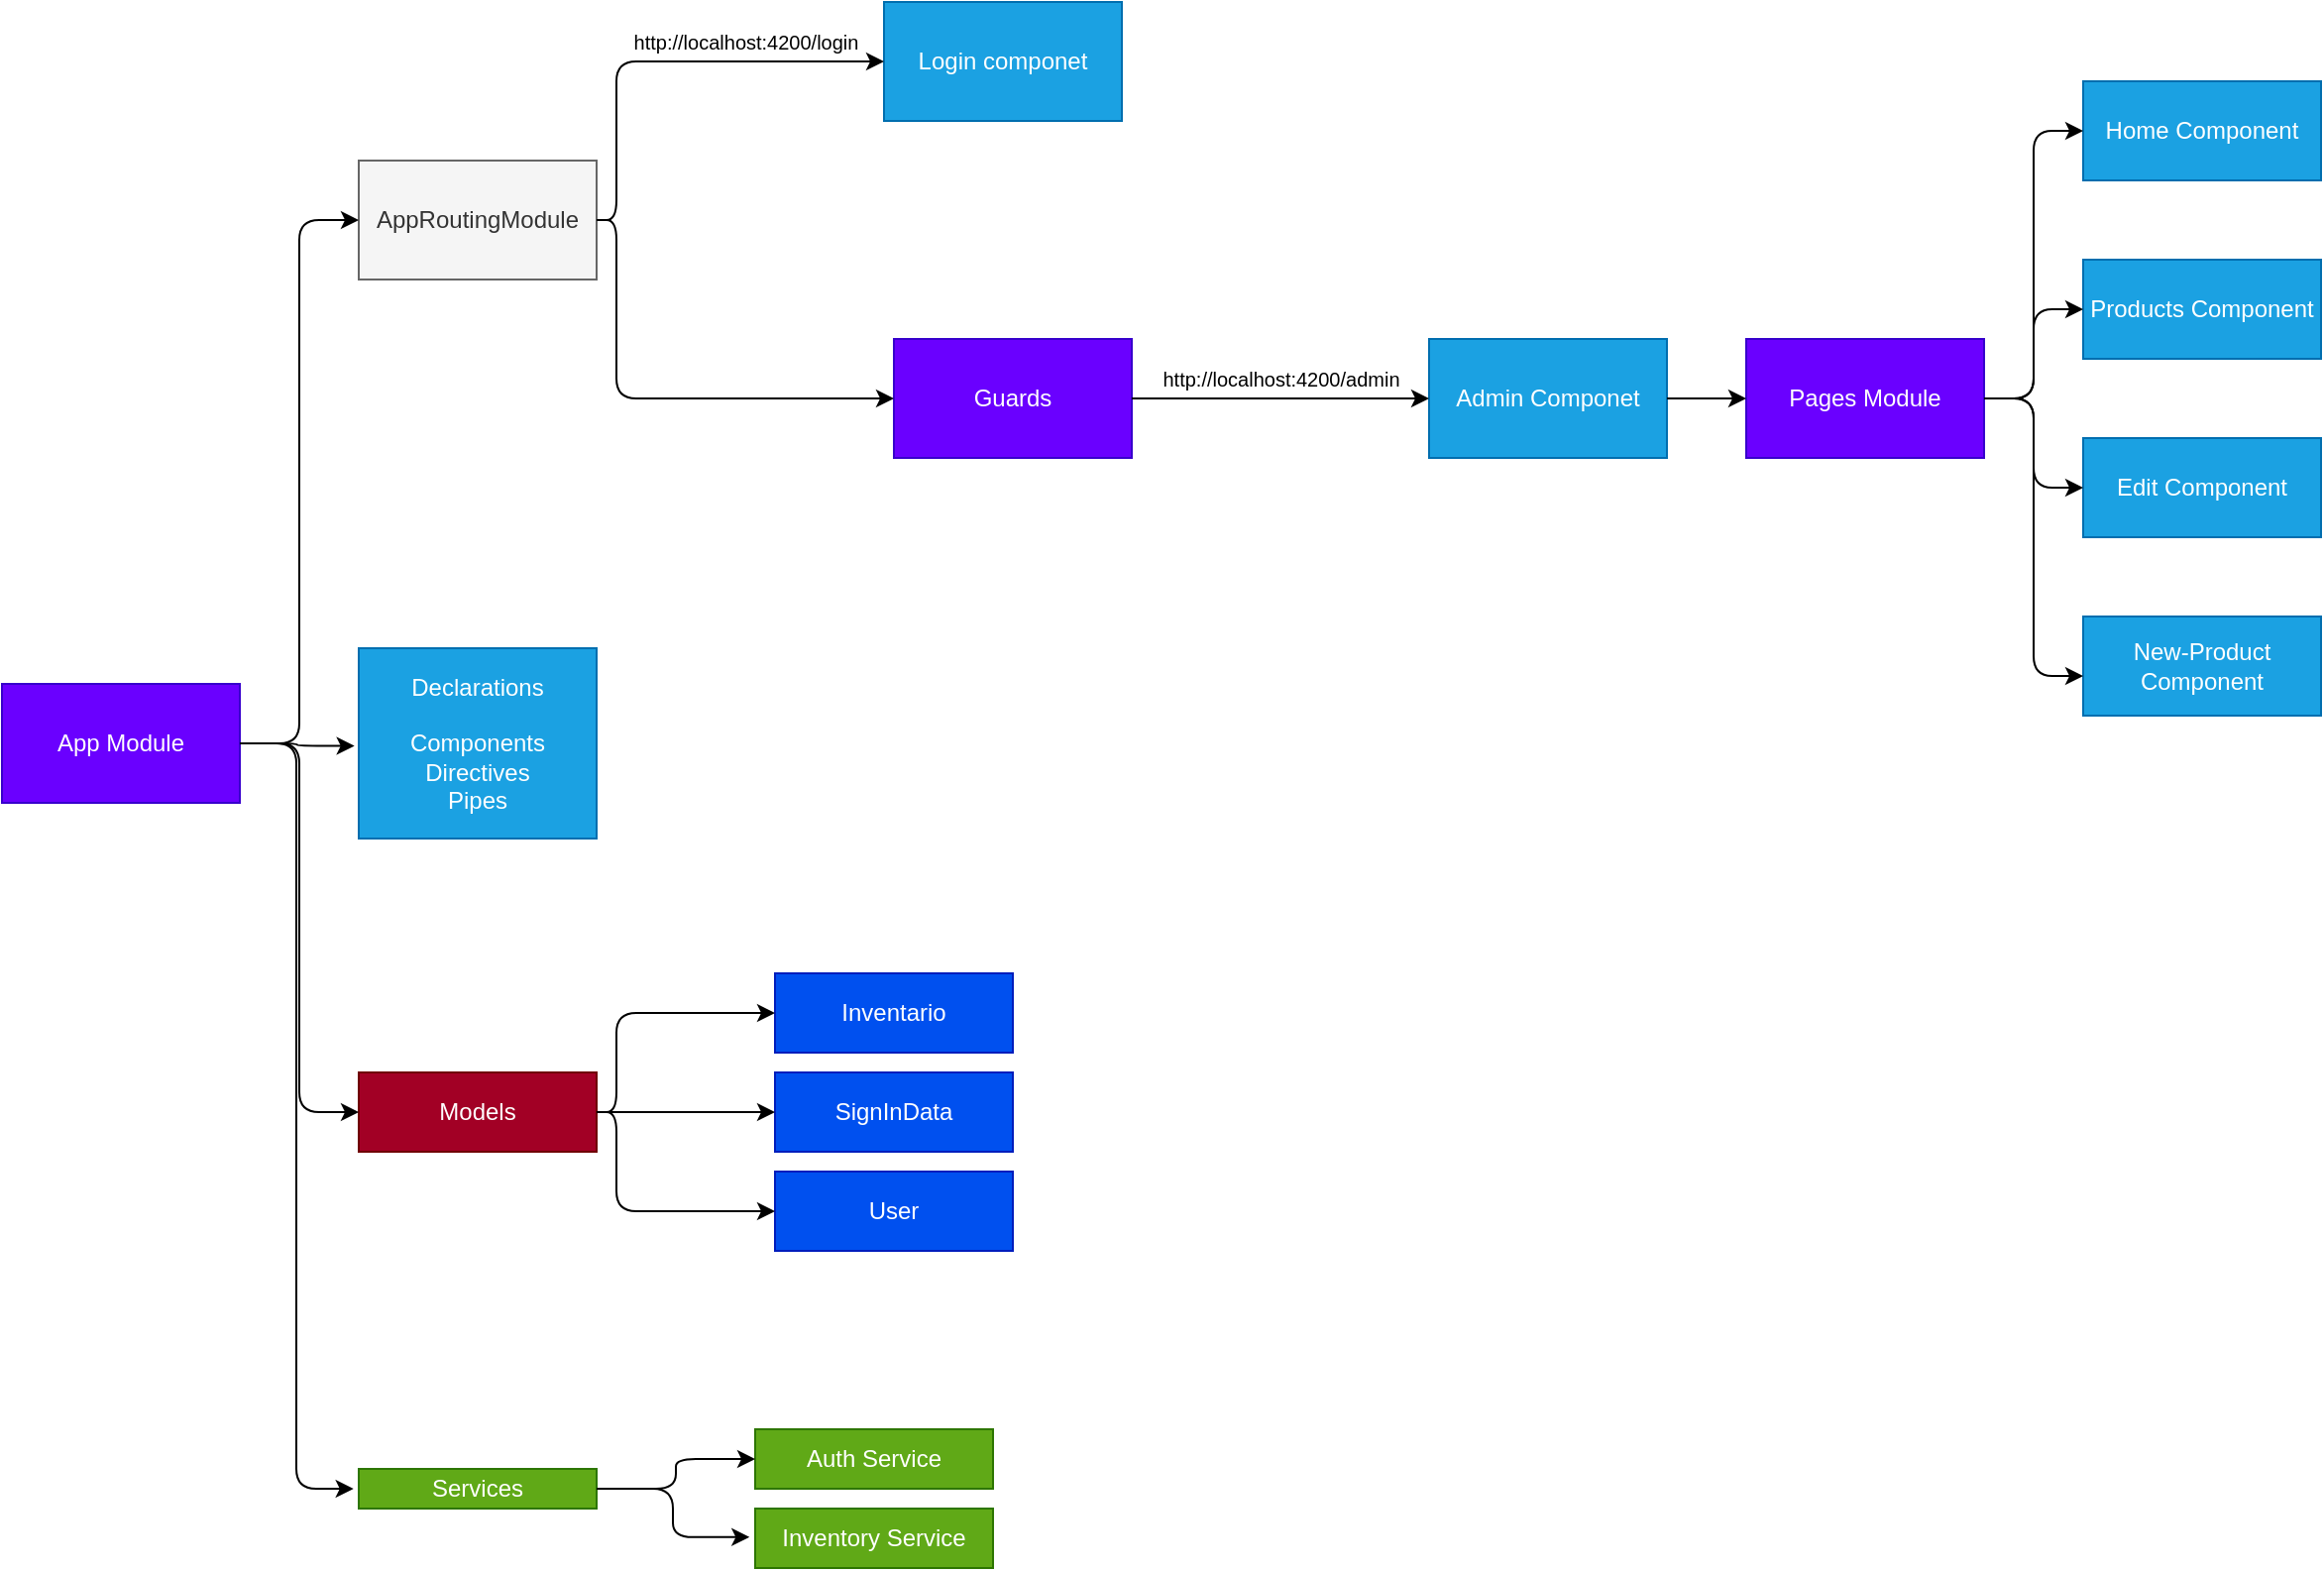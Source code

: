 <mxfile>
    <diagram id="0AItMejV3DkAM7ka2O-Q" name="Page-1">
        <mxGraphModel dx="2022" dy="1542" grid="1" gridSize="10" guides="1" tooltips="1" connect="1" arrows="1" fold="1" page="1" pageScale="1" pageWidth="1169" pageHeight="827" math="0" shadow="0">
            <root>
                <mxCell id="0"/>
                <mxCell id="1" parent="0"/>
                <mxCell id="2" value="App Module" style="rounded=0;whiteSpace=wrap;html=1;fillColor=#6a00ff;fontColor=#ffffff;strokeColor=#3700CC;" vertex="1" parent="1">
                    <mxGeometry x="20" y="364" width="120" height="60" as="geometry"/>
                </mxCell>
                <mxCell id="5" value="Services" style="whiteSpace=wrap;html=1;fillColor=#60a917;strokeColor=#2D7600;fontColor=#ffffff;rounded=0;" vertex="1" parent="1">
                    <mxGeometry x="200" y="760" width="120" height="20" as="geometry"/>
                </mxCell>
                <mxCell id="7" value="Declarations&lt;br&gt;&lt;br&gt;Components&lt;br&gt;Directives&lt;br&gt;Pipes" style="whiteSpace=wrap;html=1;fillColor=#1ba1e2;strokeColor=#006EAF;fontColor=#ffffff;rounded=0;" vertex="1" parent="1">
                    <mxGeometry x="200" y="346" width="120" height="96" as="geometry"/>
                </mxCell>
                <mxCell id="8" value="AppRoutingModule" style="whiteSpace=wrap;html=1;fillColor=#f5f5f5;strokeColor=#666666;fontColor=#333333;rounded=0;" vertex="1" parent="1">
                    <mxGeometry x="200" y="100" width="120" height="60" as="geometry"/>
                </mxCell>
                <mxCell id="11" value="" style="edgeStyle=elbowEdgeStyle;elbow=horizontal;endArrow=classic;html=1;entryX=0;entryY=0.5;entryDx=0;entryDy=0;" edge="1" parent="1" source="2" target="8">
                    <mxGeometry width="50" height="50" relative="1" as="geometry">
                        <mxPoint x="250" y="430" as="sourcePoint"/>
                        <mxPoint x="300" y="380" as="targetPoint"/>
                    </mxGeometry>
                </mxCell>
                <mxCell id="12" value="" style="edgeStyle=elbowEdgeStyle;elbow=horizontal;endArrow=classic;html=1;entryX=-0.018;entryY=0.513;entryDx=0;entryDy=0;exitX=1;exitY=0.5;exitDx=0;exitDy=0;entryPerimeter=0;" edge="1" parent="1" source="2" target="7">
                    <mxGeometry width="50" height="50" relative="1" as="geometry">
                        <mxPoint x="170" y="374" as="sourcePoint"/>
                        <mxPoint x="210" y="320" as="targetPoint"/>
                    </mxGeometry>
                </mxCell>
                <mxCell id="13" value="" style="edgeStyle=elbowEdgeStyle;elbow=horizontal;endArrow=classic;html=1;entryX=-0.022;entryY=0.5;entryDx=0;entryDy=0;exitX=1;exitY=0.5;exitDx=0;exitDy=0;entryPerimeter=0;" edge="1" parent="1" source="2" target="5">
                    <mxGeometry width="50" height="50" relative="1" as="geometry">
                        <mxPoint x="180" y="384" as="sourcePoint"/>
                        <mxPoint x="220" y="330" as="targetPoint"/>
                    </mxGeometry>
                </mxCell>
                <mxCell id="14" value="Auth Service" style="whiteSpace=wrap;html=1;fillColor=#60a917;strokeColor=#2D7600;fontColor=#ffffff;rounded=0;" vertex="1" parent="1">
                    <mxGeometry x="400" y="740" width="120" height="30" as="geometry"/>
                </mxCell>
                <mxCell id="16" value="Inventory Service" style="whiteSpace=wrap;html=1;fillColor=#60a917;strokeColor=#2D7600;fontColor=#ffffff;rounded=0;" vertex="1" parent="1">
                    <mxGeometry x="400" y="780" width="120" height="30" as="geometry"/>
                </mxCell>
                <mxCell id="17" value="" style="edgeStyle=elbowEdgeStyle;elbow=horizontal;endArrow=classic;html=1;entryX=0;entryY=0.5;entryDx=0;entryDy=0;exitX=1;exitY=0.5;exitDx=0;exitDy=0;" edge="1" parent="1" source="5" target="14">
                    <mxGeometry width="50" height="50" relative="1" as="geometry">
                        <mxPoint x="342.16" y="710" as="sourcePoint"/>
                        <mxPoint x="400" y="729.248" as="targetPoint"/>
                    </mxGeometry>
                </mxCell>
                <mxCell id="18" value="" style="edgeStyle=elbowEdgeStyle;elbow=horizontal;endArrow=classic;html=1;entryX=-0.024;entryY=0.481;entryDx=0;entryDy=0;entryPerimeter=0;" edge="1" parent="1" target="16">
                    <mxGeometry width="50" height="50" relative="1" as="geometry">
                        <mxPoint x="320" y="770" as="sourcePoint"/>
                        <mxPoint x="410" y="739.248" as="targetPoint"/>
                    </mxGeometry>
                </mxCell>
                <mxCell id="19" value="Login componet" style="whiteSpace=wrap;html=1;fillColor=#1ba1e2;strokeColor=#006EAF;fontColor=#ffffff;rounded=0;" vertex="1" parent="1">
                    <mxGeometry x="465" y="20" width="120" height="60" as="geometry"/>
                </mxCell>
                <mxCell id="21" value="Guards" style="whiteSpace=wrap;html=1;fillColor=#6a00ff;strokeColor=#3700CC;fontColor=#ffffff;rounded=0;" vertex="1" parent="1">
                    <mxGeometry x="470" y="190" width="120" height="60" as="geometry"/>
                </mxCell>
                <mxCell id="22" value="Admin Componet" style="whiteSpace=wrap;html=1;fillColor=#1ba1e2;strokeColor=#006EAF;fontColor=#ffffff;rounded=0;" vertex="1" parent="1">
                    <mxGeometry x="740" y="190" width="120" height="60" as="geometry"/>
                </mxCell>
                <mxCell id="23" value="" style="edgeStyle=elbowEdgeStyle;elbow=horizontal;endArrow=classic;html=1;entryX=0;entryY=0.5;entryDx=0;entryDy=0;exitX=1;exitY=0.5;exitDx=0;exitDy=0;" edge="1" parent="1" source="8" target="19">
                    <mxGeometry width="50" height="50" relative="1" as="geometry">
                        <mxPoint x="270.0" y="57.5" as="sourcePoint"/>
                        <mxPoint x="350.0" y="42.5" as="targetPoint"/>
                        <Array as="points">
                            <mxPoint x="330" y="100"/>
                        </Array>
                    </mxGeometry>
                </mxCell>
                <mxCell id="24" value="" style="edgeStyle=elbowEdgeStyle;elbow=horizontal;endArrow=classic;html=1;entryX=0;entryY=0.5;entryDx=0;entryDy=0;" edge="1" parent="1" target="21">
                    <mxGeometry width="50" height="50" relative="1" as="geometry">
                        <mxPoint x="320" y="130" as="sourcePoint"/>
                        <mxPoint x="400.0" y="60" as="targetPoint"/>
                        <Array as="points">
                            <mxPoint x="330" y="180"/>
                        </Array>
                    </mxGeometry>
                </mxCell>
                <mxCell id="25" value="" style="edgeStyle=elbowEdgeStyle;elbow=horizontal;endArrow=classic;html=1;entryX=0;entryY=0.5;entryDx=0;entryDy=0;exitX=1;exitY=0.5;exitDx=0;exitDy=0;" edge="1" parent="1" source="21" target="22">
                    <mxGeometry width="50" height="50" relative="1" as="geometry">
                        <mxPoint x="330" y="140" as="sourcePoint"/>
                        <mxPoint x="400" y="230" as="targetPoint"/>
                    </mxGeometry>
                </mxCell>
                <mxCell id="26" value="http://localhost:4200/login" style="text;strokeColor=none;fillColor=none;html=1;fontSize=10;fontStyle=0;verticalAlign=middle;align=center;" vertex="1" parent="1">
                    <mxGeometry x="320" y="30" width="150" height="20" as="geometry"/>
                </mxCell>
                <mxCell id="27" value="http://localhost:4200/admin" style="text;strokeColor=none;fillColor=none;html=1;fontSize=10;fontStyle=0;verticalAlign=middle;align=center;" vertex="1" parent="1">
                    <mxGeometry x="590" y="200" width="150" height="20" as="geometry"/>
                </mxCell>
                <mxCell id="28" value="Pages Module" style="whiteSpace=wrap;html=1;fillColor=#6a00ff;strokeColor=#3700CC;fontColor=#ffffff;rounded=0;" vertex="1" parent="1">
                    <mxGeometry x="900" y="190" width="120" height="60" as="geometry"/>
                </mxCell>
                <mxCell id="29" value="" style="edgeStyle=elbowEdgeStyle;elbow=horizontal;endArrow=classic;html=1;entryX=0;entryY=0.5;entryDx=0;entryDy=0;exitX=1;exitY=0.5;exitDx=0;exitDy=0;" edge="1" parent="1" source="22" target="28">
                    <mxGeometry width="50" height="50" relative="1" as="geometry">
                        <mxPoint x="830" y="290.0" as="sourcePoint"/>
                        <mxPoint x="970" y="290.0" as="targetPoint"/>
                    </mxGeometry>
                </mxCell>
                <mxCell id="30" value="Home Component" style="whiteSpace=wrap;html=1;fillColor=#1ba1e2;strokeColor=#006EAF;fontColor=#ffffff;rounded=0;" vertex="1" parent="1">
                    <mxGeometry x="1070" y="60" width="120" height="50" as="geometry"/>
                </mxCell>
                <mxCell id="31" value="Products Component" style="whiteSpace=wrap;html=1;fillColor=#1ba1e2;strokeColor=#006EAF;fontColor=#ffffff;rounded=0;" vertex="1" parent="1">
                    <mxGeometry x="1070" y="150" width="120" height="50" as="geometry"/>
                </mxCell>
                <mxCell id="32" value="Edit Component" style="whiteSpace=wrap;html=1;fillColor=#1ba1e2;strokeColor=#006EAF;fontColor=#ffffff;rounded=0;" vertex="1" parent="1">
                    <mxGeometry x="1070" y="240" width="120" height="50" as="geometry"/>
                </mxCell>
                <mxCell id="33" value="New-Product Component" style="whiteSpace=wrap;html=1;fillColor=#1ba1e2;strokeColor=#006EAF;fontColor=#ffffff;rounded=0;" vertex="1" parent="1">
                    <mxGeometry x="1070" y="330" width="120" height="50" as="geometry"/>
                </mxCell>
                <mxCell id="34" value="" style="edgeStyle=elbowEdgeStyle;elbow=horizontal;endArrow=classic;html=1;exitX=1;exitY=0.5;exitDx=0;exitDy=0;" edge="1" parent="1" source="28" target="30">
                    <mxGeometry width="50" height="50" relative="1" as="geometry">
                        <mxPoint x="1030" y="219.67" as="sourcePoint"/>
                        <mxPoint x="1070" y="219.67" as="targetPoint"/>
                    </mxGeometry>
                </mxCell>
                <mxCell id="35" value="" style="edgeStyle=elbowEdgeStyle;elbow=horizontal;endArrow=classic;html=1;entryX=0;entryY=0.5;entryDx=0;entryDy=0;" edge="1" parent="1" target="32">
                    <mxGeometry width="50" height="50" relative="1" as="geometry">
                        <mxPoint x="1020" y="220" as="sourcePoint"/>
                        <mxPoint x="1080" y="145" as="targetPoint"/>
                    </mxGeometry>
                </mxCell>
                <mxCell id="36" value="" style="edgeStyle=elbowEdgeStyle;elbow=horizontal;endArrow=classic;html=1;entryX=0;entryY=0.5;entryDx=0;entryDy=0;" edge="1" parent="1" target="31">
                    <mxGeometry width="50" height="50" relative="1" as="geometry">
                        <mxPoint x="1020" y="220" as="sourcePoint"/>
                        <mxPoint x="1090" y="155" as="targetPoint"/>
                    </mxGeometry>
                </mxCell>
                <mxCell id="37" value="" style="edgeStyle=elbowEdgeStyle;elbow=horizontal;endArrow=classic;html=1;exitX=1;exitY=0.5;exitDx=0;exitDy=0;entryX=0;entryY=0.6;entryDx=0;entryDy=0;entryPerimeter=0;" edge="1" parent="1" source="28" target="33">
                    <mxGeometry width="50" height="50" relative="1" as="geometry">
                        <mxPoint x="1050" y="250" as="sourcePoint"/>
                        <mxPoint x="1100" y="165" as="targetPoint"/>
                    </mxGeometry>
                </mxCell>
                <mxCell id="38" value="Models" style="whiteSpace=wrap;html=1;fillColor=#a20025;strokeColor=#6F0000;fontColor=#ffffff;rounded=0;" vertex="1" parent="1">
                    <mxGeometry x="200" y="560" width="120" height="40" as="geometry"/>
                </mxCell>
                <mxCell id="39" value="" style="edgeStyle=elbowEdgeStyle;elbow=horizontal;endArrow=classic;html=1;entryX=0;entryY=0.5;entryDx=0;entryDy=0;exitX=1;exitY=0.5;exitDx=0;exitDy=0;" edge="1" parent="1" source="2" target="38">
                    <mxGeometry width="50" height="50" relative="1" as="geometry">
                        <mxPoint x="150" y="404" as="sourcePoint"/>
                        <mxPoint x="207.36" y="780" as="targetPoint"/>
                        <Array as="points">
                            <mxPoint x="170" y="490"/>
                        </Array>
                    </mxGeometry>
                </mxCell>
                <mxCell id="40" value="Inventario" style="whiteSpace=wrap;html=1;fillColor=#0050ef;strokeColor=#001DBC;fontColor=#ffffff;rounded=0;" vertex="1" parent="1">
                    <mxGeometry x="410" y="510" width="120" height="40" as="geometry"/>
                </mxCell>
                <mxCell id="41" value="SignInData" style="whiteSpace=wrap;html=1;fillColor=#0050ef;strokeColor=#001DBC;fontColor=#ffffff;rounded=0;" vertex="1" parent="1">
                    <mxGeometry x="410" y="560" width="120" height="40" as="geometry"/>
                </mxCell>
                <mxCell id="42" value="User" style="whiteSpace=wrap;html=1;fillColor=#0050ef;strokeColor=#001DBC;fontColor=#ffffff;rounded=0;" vertex="1" parent="1">
                    <mxGeometry x="410" y="610" width="120" height="40" as="geometry"/>
                </mxCell>
                <mxCell id="44" value="" style="edgeStyle=elbowEdgeStyle;elbow=horizontal;endArrow=classic;html=1;entryX=0;entryY=0.5;entryDx=0;entryDy=0;exitX=1;exitY=0.5;exitDx=0;exitDy=0;" edge="1" parent="1" source="38" target="41">
                    <mxGeometry width="50" height="50" relative="1" as="geometry">
                        <mxPoint x="310" y="490" as="sourcePoint"/>
                        <mxPoint x="370" y="676" as="targetPoint"/>
                        <Array as="points">
                            <mxPoint x="340" y="586"/>
                        </Array>
                    </mxGeometry>
                </mxCell>
                <mxCell id="45" value="" style="edgeStyle=elbowEdgeStyle;elbow=horizontal;endArrow=classic;html=1;entryX=0;entryY=0.5;entryDx=0;entryDy=0;exitX=1;exitY=0.5;exitDx=0;exitDy=0;" edge="1" parent="1" source="38" target="42">
                    <mxGeometry width="50" height="50" relative="1" as="geometry">
                        <mxPoint x="330" y="590" as="sourcePoint"/>
                        <mxPoint x="370" y="590" as="targetPoint"/>
                        <Array as="points">
                            <mxPoint x="330" y="610"/>
                        </Array>
                    </mxGeometry>
                </mxCell>
                <mxCell id="46" value="" style="edgeStyle=elbowEdgeStyle;elbow=horizontal;endArrow=classic;html=1;entryX=0;entryY=0.5;entryDx=0;entryDy=0;exitX=1;exitY=0.5;exitDx=0;exitDy=0;" edge="1" parent="1" source="38" target="40">
                    <mxGeometry width="50" height="50" relative="1" as="geometry">
                        <mxPoint x="310" y="529.71" as="sourcePoint"/>
                        <mxPoint x="350" y="529.71" as="targetPoint"/>
                        <Array as="points">
                            <mxPoint x="330" y="535.71"/>
                        </Array>
                    </mxGeometry>
                </mxCell>
            </root>
        </mxGraphModel>
    </diagram>
</mxfile>